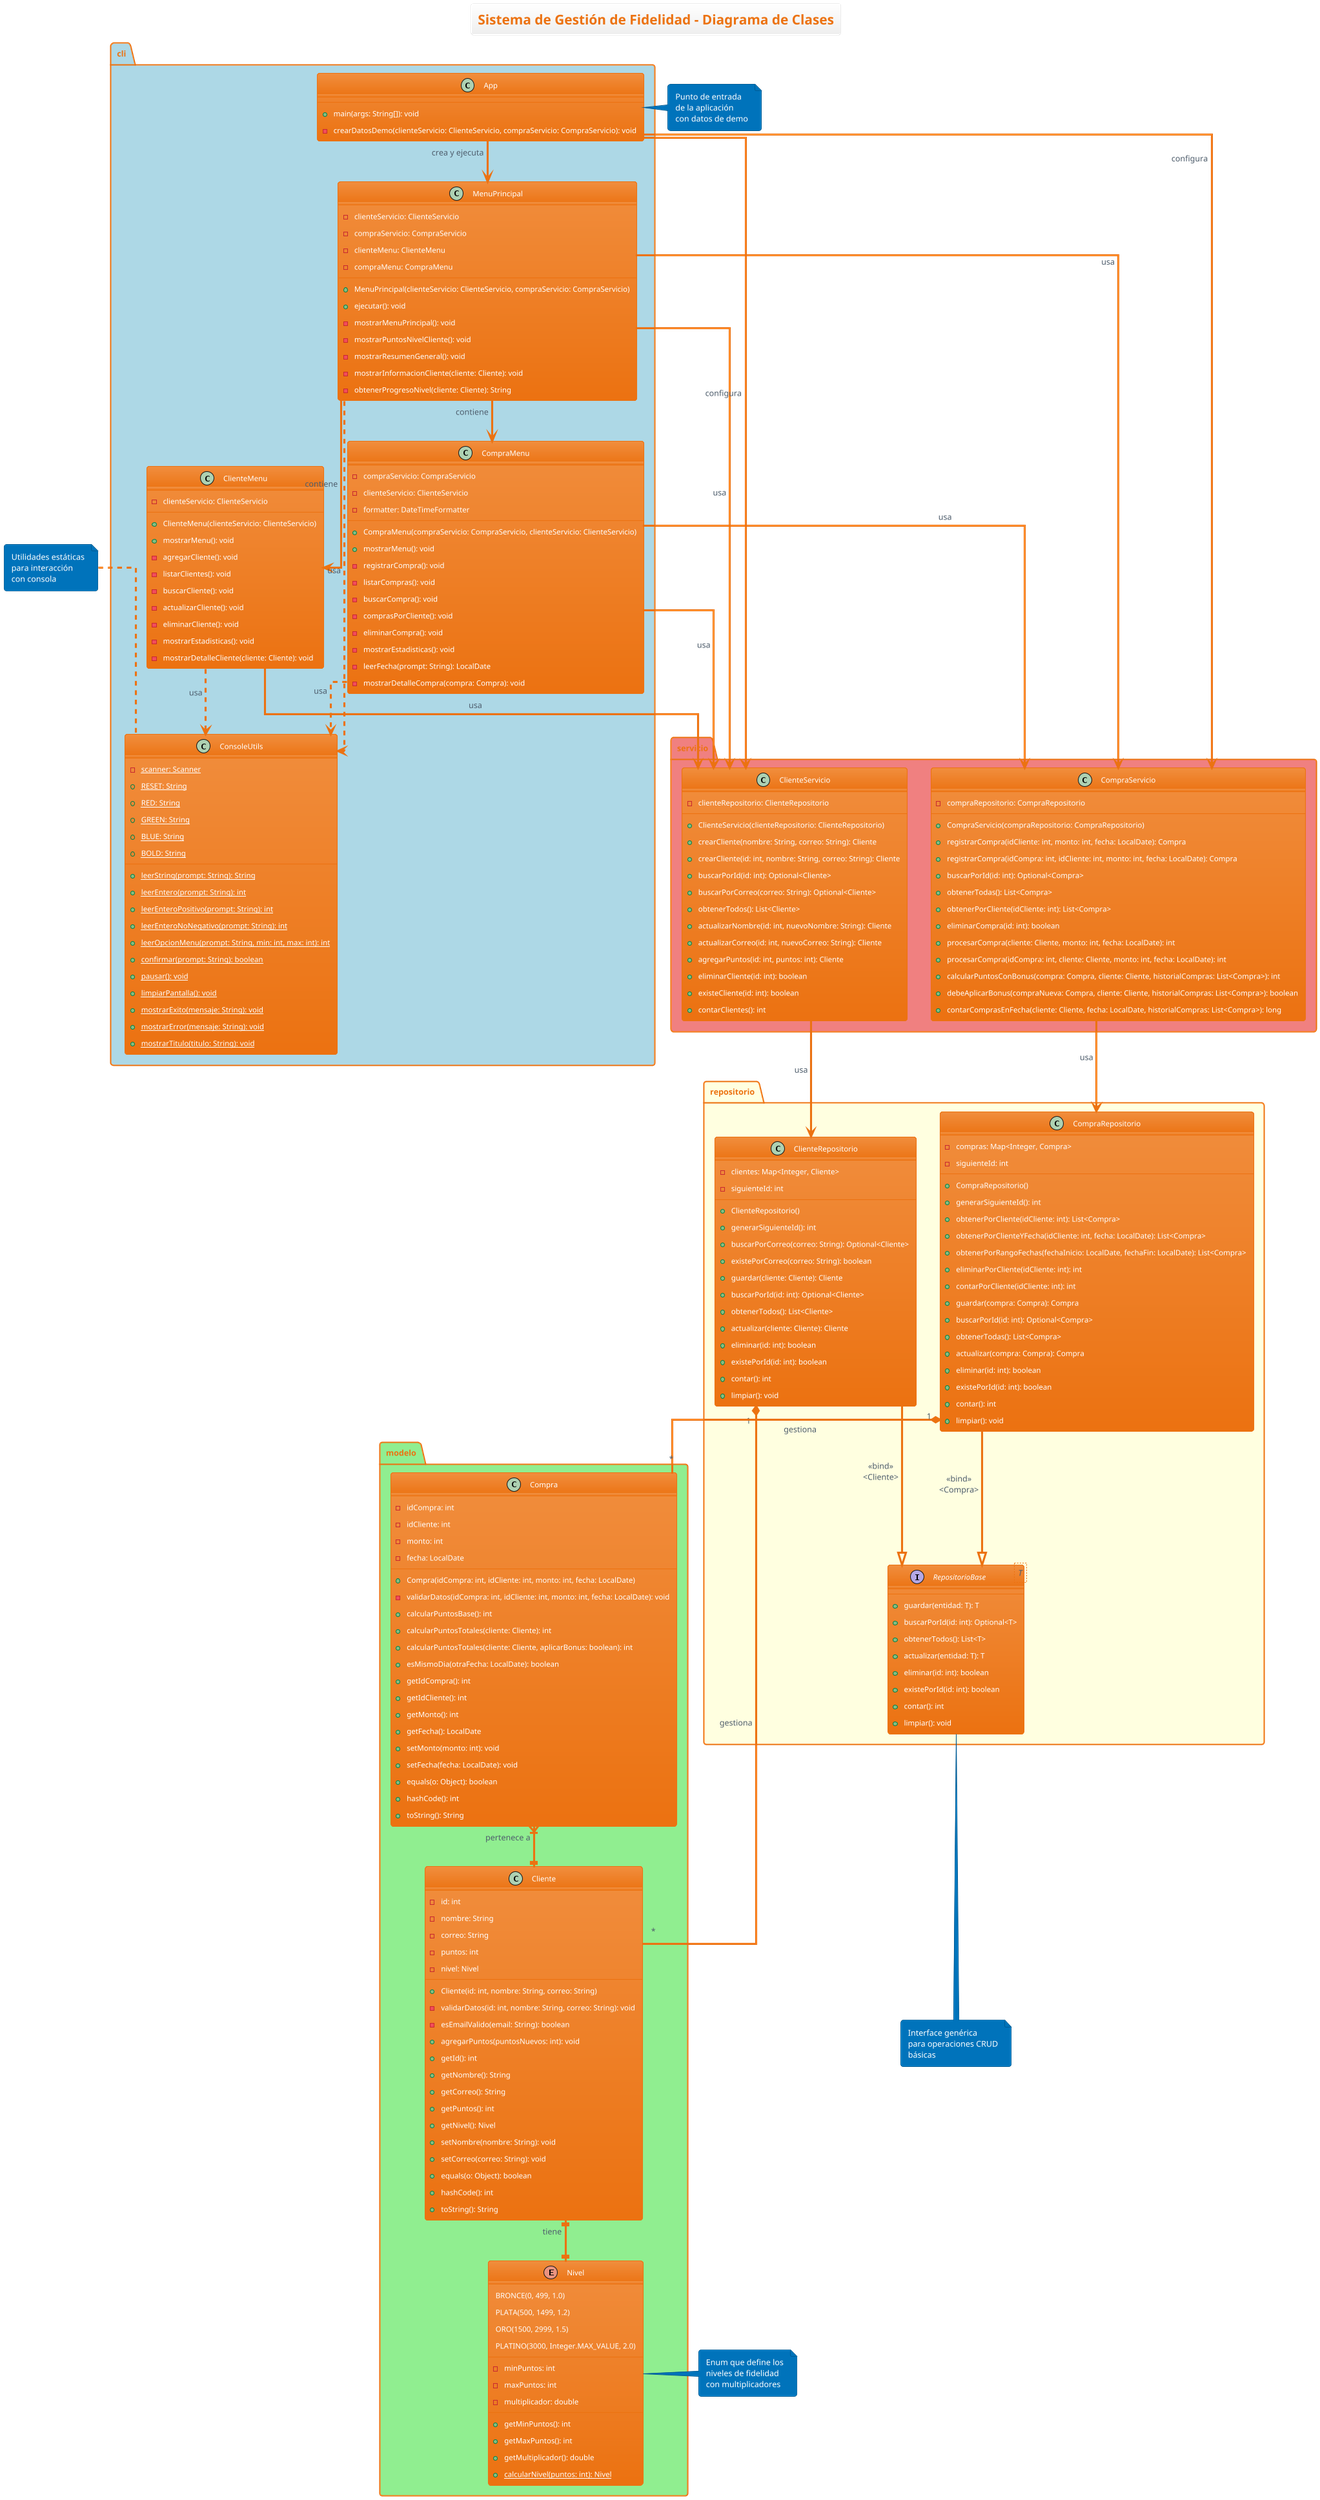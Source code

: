 @startuml Sistema de Fidelidad - Diagrama de Clases

!theme aws-orange
skinparam linetype ortho
skinparam packageStyle rectangle

title Sistema de Gestión de Fidelidad - Diagrama de Clases

package "cli" <<Folder>> #LightBlue {
    class App {
        +main(args: String[]): void
        -crearDatosDemo(clienteServicio: ClienteServicio, compraServicio: CompraServicio): void
    }

    class MenuPrincipal {
        -clienteServicio: ClienteServicio
        -compraServicio: CompraServicio
        -clienteMenu: ClienteMenu
        -compraMenu: CompraMenu
        --
        +MenuPrincipal(clienteServicio: ClienteServicio, compraServicio: CompraServicio)
        +ejecutar(): void
        -mostrarMenuPrincipal(): void
        -mostrarPuntosNivelCliente(): void
        -mostrarResumenGeneral(): void
        -mostrarInformacionCliente(cliente: Cliente): void
        -obtenerProgresoNivel(cliente: Cliente): String
    }

    class ClienteMenu {
        -clienteServicio: ClienteServicio
        --
        +ClienteMenu(clienteServicio: ClienteServicio)
        +mostrarMenu(): void
        -agregarCliente(): void
        -listarClientes(): void
        -buscarCliente(): void
        -actualizarCliente(): void
        -eliminarCliente(): void
        -mostrarEstadisticas(): void
        -mostrarDetalleCliente(cliente: Cliente): void
    }

    class CompraMenu {
        -compraServicio: CompraServicio
        -clienteServicio: ClienteServicio
        -formatter: DateTimeFormatter
        --
        +CompraMenu(compraServicio: CompraServicio, clienteServicio: ClienteServicio)
        +mostrarMenu(): void
        -registrarCompra(): void
        -listarCompras(): void
        -buscarCompra(): void
        -comprasPorCliente(): void
        -eliminarCompra(): void
        -mostrarEstadisticas(): void
        -leerFecha(prompt: String): LocalDate
        -mostrarDetalleCompra(compra: Compra): void
    }

    class ConsoleUtils {
        {static} -scanner: Scanner
        {static} +RESET: String
        {static} +RED: String
        {static} +GREEN: String
        {static} +BLUE: String
        {static} +BOLD: String
        --
        {static} +leerString(prompt: String): String
        {static} +leerEntero(prompt: String): int
        {static} +leerEnteroPositivo(prompt: String): int
        {static} +leerEnteroNoNegativo(prompt: String): int
        {static} +leerOpcionMenu(prompt: String, min: int, max: int): int
        {static} +confirmar(prompt: String): boolean
        {static} +pausar(): void
        {static} +limpiarPantalla(): void
        {static} +mostrarExito(mensaje: String): void
        {static} +mostrarError(mensaje: String): void
        {static} +mostrarTitulo(titulo: String): void
    }
}

package "modelo" <<Folder>> #LightGreen {
    class Cliente {
        -id: int
        -nombre: String
        -correo: String
        -puntos: int
        -nivel: Nivel
        --
        +Cliente(id: int, nombre: String, correo: String)
        -validarDatos(id: int, nombre: String, correo: String): void
        -esEmailValido(email: String): boolean
        +agregarPuntos(puntosNuevos: int): void
        +getId(): int
        +getNombre(): String
        +getCorreo(): String
        +getPuntos(): int
        +getNivel(): Nivel
        +setNombre(nombre: String): void
        +setCorreo(correo: String): void
        +equals(o: Object): boolean
        +hashCode(): int
        +toString(): String
    }

    class Compra {
        -idCompra: int
        -idCliente: int
        -monto: int
        -fecha: LocalDate
        --
        +Compra(idCompra: int, idCliente: int, monto: int, fecha: LocalDate)
        -validarDatos(idCompra: int, idCliente: int, monto: int, fecha: LocalDate): void
        +calcularPuntosBase(): int
        +calcularPuntosTotales(cliente: Cliente): int
        +calcularPuntosTotales(cliente: Cliente, aplicarBonus: boolean): int
        +esMismoDia(otraFecha: LocalDate): boolean
        +getIdCompra(): int
        +getIdCliente(): int
        +getMonto(): int
        +getFecha(): LocalDate
        +setMonto(monto: int): void
        +setFecha(fecha: LocalDate): void
        +equals(o: Object): boolean
        +hashCode(): int
        +toString(): String
    }

    enum Nivel {
        BRONCE(0, 499, 1.0)
        PLATA(500, 1499, 1.2)
        ORO(1500, 2999, 1.5)
        PLATINO(3000, Integer.MAX_VALUE, 2.0)
        --
        -minPuntos: int
        -maxPuntos: int
        -multiplicador: double
        --
        +getMinPuntos(): int
        +getMaxPuntos(): int
        +getMultiplicador(): double
        {static} +calcularNivel(puntos: int): Nivel
    }
}

package "repositorio" <<Folder>> #LightYellow {
    interface "RepositorioBase<T>" as RepositorioBase {
        +guardar(entidad: T): T
        +buscarPorId(id: int): Optional<T>
        +obtenerTodos(): List<T>
        +actualizar(entidad: T): T
        +eliminar(id: int): boolean
        +existePorId(id: int): boolean
        +contar(): int
        +limpiar(): void
    }

    class ClienteRepositorio {
        -clientes: Map<Integer, Cliente>
        -siguienteId: int
        --
        +ClienteRepositorio()
        +generarSiguienteId(): int
        +buscarPorCorreo(correo: String): Optional<Cliente>
        +existePorCorreo(correo: String): boolean
        +guardar(cliente: Cliente): Cliente
        +buscarPorId(id: int): Optional<Cliente>
        +obtenerTodos(): List<Cliente>
        +actualizar(cliente: Cliente): Cliente
        +eliminar(id: int): boolean
        +existePorId(id: int): boolean
        +contar(): int
        +limpiar(): void
    }

    class CompraRepositorio {
        -compras: Map<Integer, Compra>
        -siguienteId: int
        --
        +CompraRepositorio()
        +generarSiguienteId(): int
        +obtenerPorCliente(idCliente: int): List<Compra>
        +obtenerPorClienteYFecha(idCliente: int, fecha: LocalDate): List<Compra>
        +obtenerPorRangoFechas(fechaInicio: LocalDate, fechaFin: LocalDate): List<Compra>
        +eliminarPorCliente(idCliente: int): int
        +contarPorCliente(idCliente: int): int
        +guardar(compra: Compra): Compra
        +buscarPorId(id: int): Optional<Compra>
        +obtenerTodas(): List<Compra>
        +actualizar(compra: Compra): Compra
        +eliminar(id: int): boolean
        +existePorId(id: int): boolean
        +contar(): int
        +limpiar(): void
    }
}

package "servicio" <<Folder>> #LightCoral {
    class ClienteServicio {
        -clienteRepositorio: ClienteRepositorio
        --
        +ClienteServicio(clienteRepositorio: ClienteRepositorio)
        +crearCliente(nombre: String, correo: String): Cliente
        +crearCliente(id: int, nombre: String, correo: String): Cliente
        +buscarPorId(id: int): Optional<Cliente>
        +buscarPorCorreo(correo: String): Optional<Cliente>
        +obtenerTodos(): List<Cliente>
        +actualizarNombre(id: int, nuevoNombre: String): Cliente
        +actualizarCorreo(id: int, nuevoCorreo: String): Cliente
        +agregarPuntos(id: int, puntos: int): Cliente
        +eliminarCliente(id: int): boolean
        +existeCliente(id: int): boolean
        +contarClientes(): int
    }

    class CompraServicio {
        -compraRepositorio: CompraRepositorio
        --
        +CompraServicio(compraRepositorio: CompraRepositorio)
        +registrarCompra(idCliente: int, monto: int, fecha: LocalDate): Compra
        +registrarCompra(idCompra: int, idCliente: int, monto: int, fecha: LocalDate): Compra
        +buscarPorId(id: int): Optional<Compra>
        +obtenerTodas(): List<Compra>
        +obtenerPorCliente(idCliente: int): List<Compra>
        +eliminarCompra(id: int): boolean
        +procesarCompra(cliente: Cliente, monto: int, fecha: LocalDate): int
        +procesarCompra(idCompra: int, cliente: Cliente, monto: int, fecha: LocalDate): int
        +calcularPuntosConBonus(compra: Compra, cliente: Cliente, historialCompras: List<Compra>): int
        +debeAplicarBonus(compraNueva: Compra, cliente: Cliente, historialCompras: List<Compra>): boolean
        +contarComprasEnFecha(cliente: Cliente, fecha: LocalDate, historialCompras: List<Compra>): long
    }
}

' Relaciones entre entidades del modelo
Cliente ||--|| Nivel : "tiene"
Compra }|--|| Cliente : "pertenece a"

' Relaciones entre repositorios y entidades
ClienteRepositorio --|> RepositorioBase : "<<bind>>\n<Cliente>"
CompraRepositorio --|> RepositorioBase : "<<bind>>\n<Compra>"

ClienteRepositorio "1" *-- "*" Cliente : "gestiona"
CompraRepositorio "1" *-- "*" Compra : "gestiona"

' Relaciones entre servicios y repositorios
ClienteServicio --> ClienteRepositorio : "usa"
CompraServicio --> CompraRepositorio : "usa"

' Relaciones entre CLI y servicios
MenuPrincipal --> ClienteServicio : "usa"
MenuPrincipal --> CompraServicio : "usa"
MenuPrincipal --> ClienteMenu : "contiene"
MenuPrincipal --> CompraMenu : "contiene"

ClienteMenu --> ClienteServicio : "usa"
CompraMenu --> CompraServicio : "usa"
CompraMenu --> ClienteServicio : "usa"

' Relaciones con utilities
ClienteMenu ..> ConsoleUtils : "usa"
CompraMenu ..> ConsoleUtils : "usa"
MenuPrincipal ..> ConsoleUtils : "usa"

' Punto de entrada
App --> MenuPrincipal : "crea y ejecuta"
App --> ClienteServicio : "configura"
App --> CompraServicio : "configura"

' Notas explicativas
note right of Nivel : Enum que define los\nniveles de fidelidad\ncon multiplicadores

note bottom of RepositorioBase : Interface genérica\npara operaciones CRUD\nbásicas

note top of ConsoleUtils : Utilidades estáticas\npara interacción\ncon consola

note left of App : Punto de entrada\nde la aplicación\ncon datos de demo

@enduml
